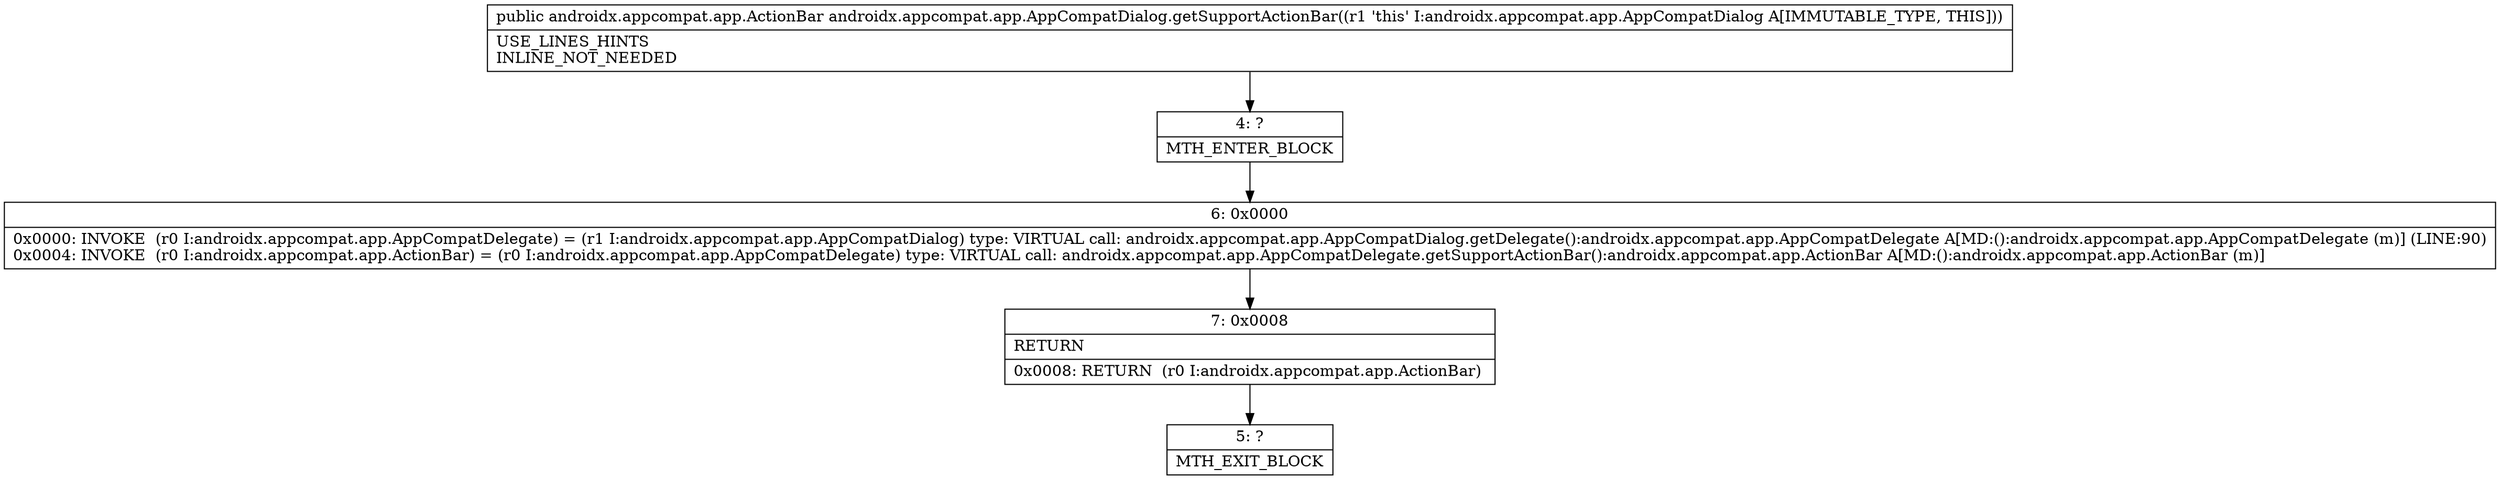 digraph "CFG forandroidx.appcompat.app.AppCompatDialog.getSupportActionBar()Landroidx\/appcompat\/app\/ActionBar;" {
Node_4 [shape=record,label="{4\:\ ?|MTH_ENTER_BLOCK\l}"];
Node_6 [shape=record,label="{6\:\ 0x0000|0x0000: INVOKE  (r0 I:androidx.appcompat.app.AppCompatDelegate) = (r1 I:androidx.appcompat.app.AppCompatDialog) type: VIRTUAL call: androidx.appcompat.app.AppCompatDialog.getDelegate():androidx.appcompat.app.AppCompatDelegate A[MD:():androidx.appcompat.app.AppCompatDelegate (m)] (LINE:90)\l0x0004: INVOKE  (r0 I:androidx.appcompat.app.ActionBar) = (r0 I:androidx.appcompat.app.AppCompatDelegate) type: VIRTUAL call: androidx.appcompat.app.AppCompatDelegate.getSupportActionBar():androidx.appcompat.app.ActionBar A[MD:():androidx.appcompat.app.ActionBar (m)]\l}"];
Node_7 [shape=record,label="{7\:\ 0x0008|RETURN\l|0x0008: RETURN  (r0 I:androidx.appcompat.app.ActionBar) \l}"];
Node_5 [shape=record,label="{5\:\ ?|MTH_EXIT_BLOCK\l}"];
MethodNode[shape=record,label="{public androidx.appcompat.app.ActionBar androidx.appcompat.app.AppCompatDialog.getSupportActionBar((r1 'this' I:androidx.appcompat.app.AppCompatDialog A[IMMUTABLE_TYPE, THIS]))  | USE_LINES_HINTS\lINLINE_NOT_NEEDED\l}"];
MethodNode -> Node_4;Node_4 -> Node_6;
Node_6 -> Node_7;
Node_7 -> Node_5;
}

